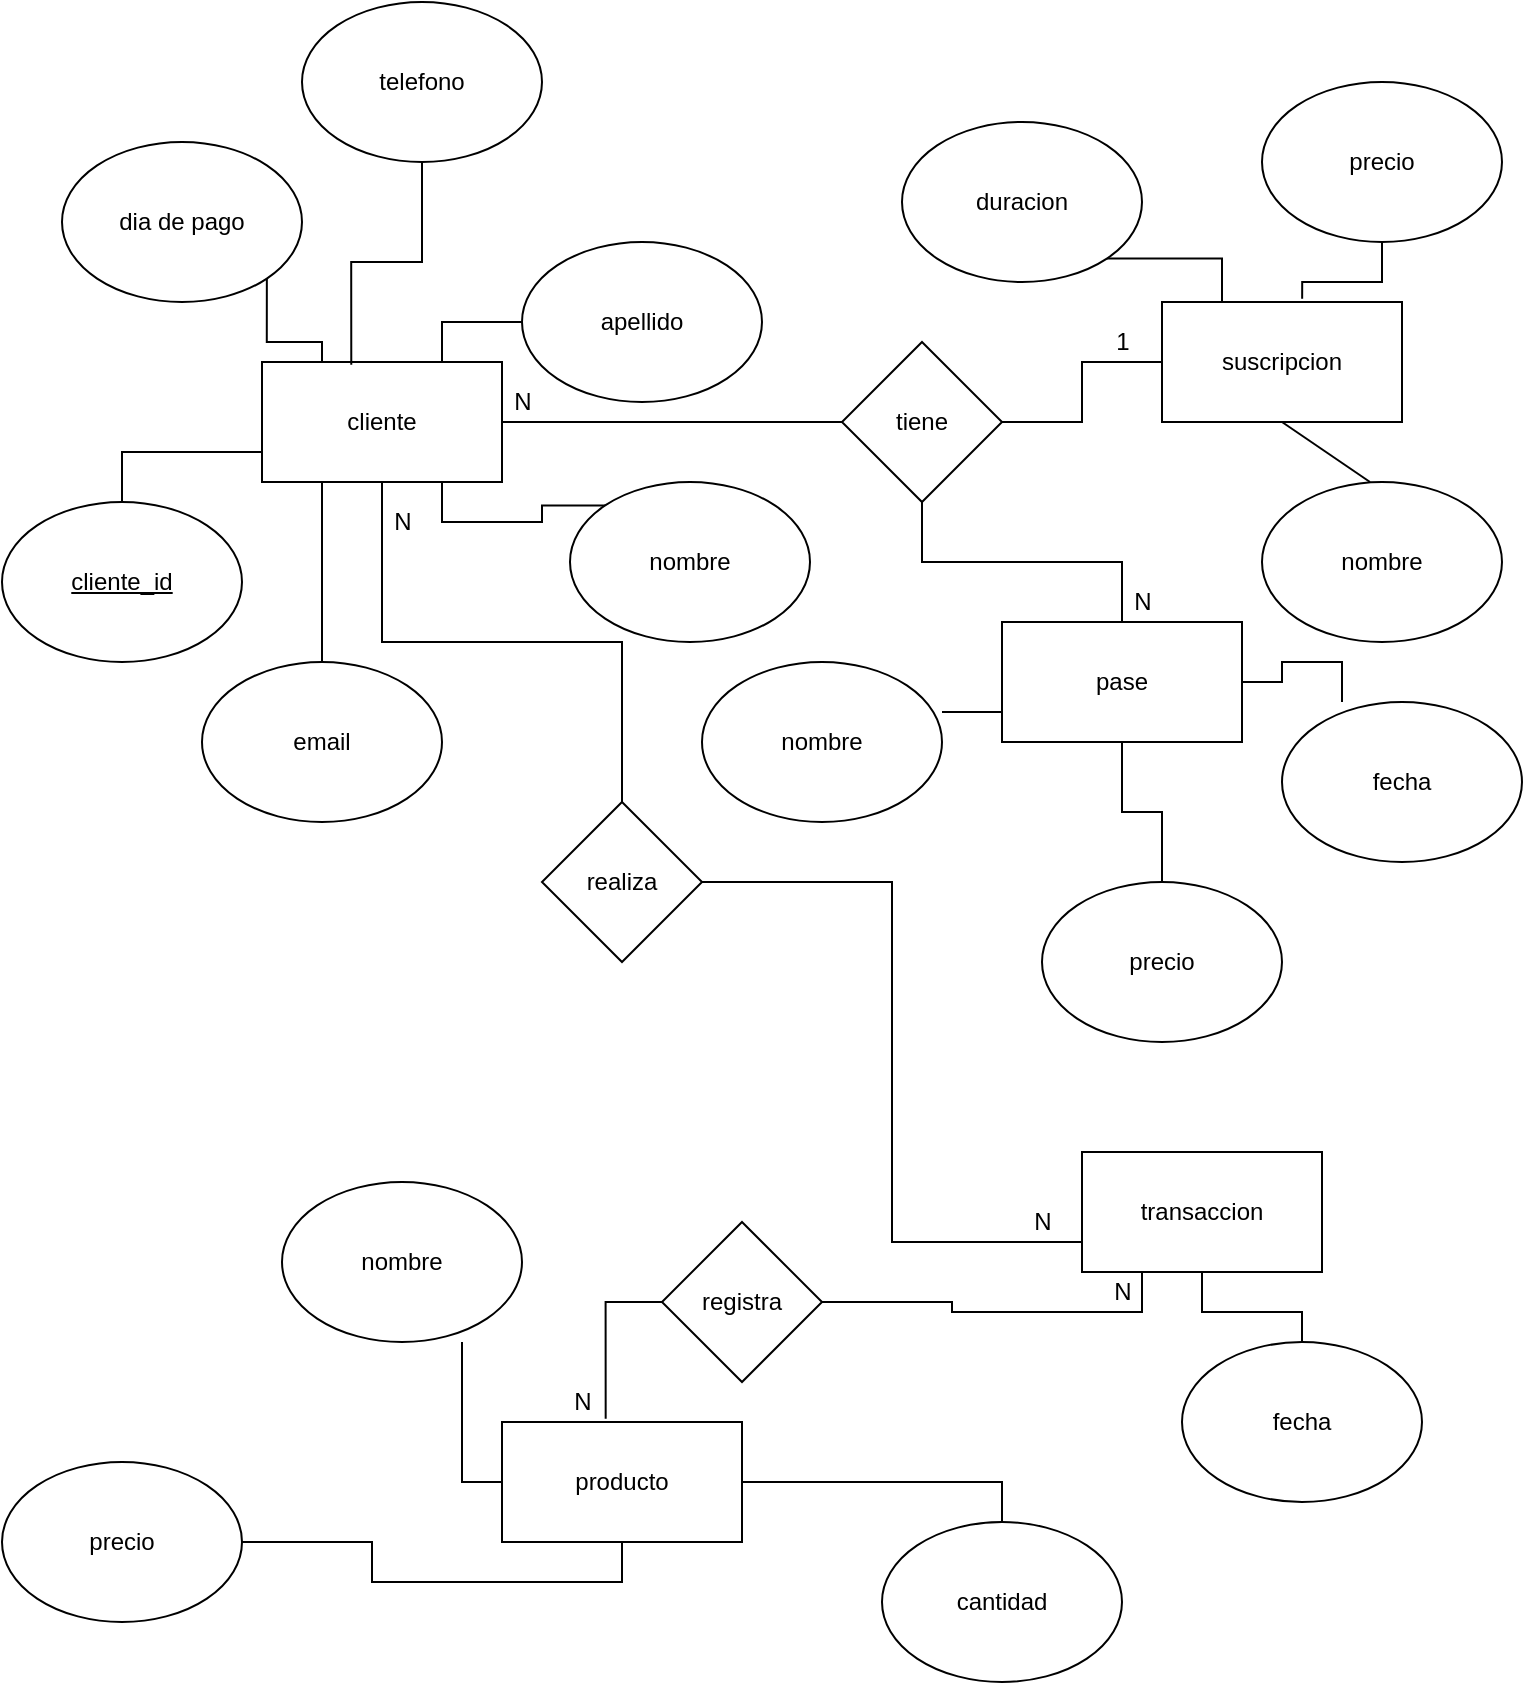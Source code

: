<mxfile version="14.0.1" type="device"><diagram id="fV9NSVtGkjWC3D4zq54I" name="Page-1"><mxGraphModel dx="1078" dy="568" grid="1" gridSize="10" guides="1" tooltips="1" connect="1" arrows="1" fold="1" page="1" pageScale="1" pageWidth="827" pageHeight="1169" math="0" shadow="0"><root><mxCell id="0"/><mxCell id="1" parent="0"/><mxCell id="5UttoOx1jb4BpZpx-oog-13" style="edgeStyle=orthogonalEdgeStyle;rounded=0;orthogonalLoop=1;jettySize=auto;html=1;exitX=1;exitY=0.5;exitDx=0;exitDy=0;endArrow=none;endFill=0;" edge="1" parent="1" source="5UttoOx1jb4BpZpx-oog-3" target="5UttoOx1jb4BpZpx-oog-12"><mxGeometry relative="1" as="geometry"/></mxCell><mxCell id="5UttoOx1jb4BpZpx-oog-16" style="edgeStyle=orthogonalEdgeStyle;rounded=0;orthogonalLoop=1;jettySize=auto;html=1;exitX=0.25;exitY=1;exitDx=0;exitDy=0;entryX=0.5;entryY=0;entryDx=0;entryDy=0;endArrow=none;endFill=0;" edge="1" parent="1" source="5UttoOx1jb4BpZpx-oog-3" target="5UttoOx1jb4BpZpx-oog-6"><mxGeometry relative="1" as="geometry"/></mxCell><mxCell id="5UttoOx1jb4BpZpx-oog-25" style="edgeStyle=orthogonalEdgeStyle;rounded=0;orthogonalLoop=1;jettySize=auto;html=1;exitX=0.75;exitY=0;exitDx=0;exitDy=0;entryX=0;entryY=0.5;entryDx=0;entryDy=0;endArrow=none;endFill=0;" edge="1" parent="1" source="5UttoOx1jb4BpZpx-oog-3" target="5UttoOx1jb4BpZpx-oog-5"><mxGeometry relative="1" as="geometry"/></mxCell><mxCell id="5UttoOx1jb4BpZpx-oog-50" style="edgeStyle=orthogonalEdgeStyle;rounded=0;orthogonalLoop=1;jettySize=auto;html=1;exitX=0.75;exitY=1;exitDx=0;exitDy=0;entryX=0;entryY=0;entryDx=0;entryDy=0;endArrow=none;endFill=0;" edge="1" parent="1" source="5UttoOx1jb4BpZpx-oog-3" target="5UttoOx1jb4BpZpx-oog-4"><mxGeometry relative="1" as="geometry"/></mxCell><mxCell id="5UttoOx1jb4BpZpx-oog-51" style="edgeStyle=orthogonalEdgeStyle;rounded=0;orthogonalLoop=1;jettySize=auto;html=1;exitX=0.5;exitY=1;exitDx=0;exitDy=0;endArrow=none;endFill=0;" edge="1" parent="1" source="5UttoOx1jb4BpZpx-oog-3" target="5UttoOx1jb4BpZpx-oog-49"><mxGeometry relative="1" as="geometry"/></mxCell><mxCell id="5UttoOx1jb4BpZpx-oog-3" value="cliente" style="rounded=0;whiteSpace=wrap;html=1;" vertex="1" parent="1"><mxGeometry x="140" y="240" width="120" height="60" as="geometry"/></mxCell><mxCell id="5UttoOx1jb4BpZpx-oog-4" value="nombre" style="ellipse;whiteSpace=wrap;html=1;" vertex="1" parent="1"><mxGeometry x="294" y="300" width="120" height="80" as="geometry"/></mxCell><mxCell id="5UttoOx1jb4BpZpx-oog-5" value="apellido" style="ellipse;whiteSpace=wrap;html=1;" vertex="1" parent="1"><mxGeometry x="270" y="180" width="120" height="80" as="geometry"/></mxCell><mxCell id="5UttoOx1jb4BpZpx-oog-6" value="email&lt;br&gt;" style="ellipse;whiteSpace=wrap;html=1;" vertex="1" parent="1"><mxGeometry x="110" y="390" width="120" height="80" as="geometry"/></mxCell><mxCell id="5UttoOx1jb4BpZpx-oog-7" value="suscripcion" style="rounded=0;whiteSpace=wrap;html=1;" vertex="1" parent="1"><mxGeometry x="590" y="210" width="120" height="60" as="geometry"/></mxCell><mxCell id="5UttoOx1jb4BpZpx-oog-8" value="nombre" style="ellipse;whiteSpace=wrap;html=1;" vertex="1" parent="1"><mxGeometry x="640" y="300" width="120" height="80" as="geometry"/></mxCell><mxCell id="5UttoOx1jb4BpZpx-oog-11" value="" style="endArrow=none;html=1;entryX=0.5;entryY=1;entryDx=0;entryDy=0;exitX=0.45;exitY=0;exitDx=0;exitDy=0;exitPerimeter=0;" edge="1" parent="1" source="5UttoOx1jb4BpZpx-oog-8" target="5UttoOx1jb4BpZpx-oog-7"><mxGeometry width="50" height="50" relative="1" as="geometry"><mxPoint x="390" y="420" as="sourcePoint"/><mxPoint x="440" y="370" as="targetPoint"/></mxGeometry></mxCell><mxCell id="5UttoOx1jb4BpZpx-oog-14" style="edgeStyle=orthogonalEdgeStyle;rounded=0;orthogonalLoop=1;jettySize=auto;html=1;exitX=1;exitY=0.5;exitDx=0;exitDy=0;entryX=0;entryY=0.5;entryDx=0;entryDy=0;endArrow=none;endFill=0;labelPosition=left;verticalLabelPosition=middle;align=right;verticalAlign=middle;" edge="1" parent="1" source="5UttoOx1jb4BpZpx-oog-12" target="5UttoOx1jb4BpZpx-oog-7"><mxGeometry relative="1" as="geometry"/></mxCell><mxCell id="5UttoOx1jb4BpZpx-oog-27" style="edgeStyle=orthogonalEdgeStyle;rounded=0;orthogonalLoop=1;jettySize=auto;html=1;exitX=0.5;exitY=1;exitDx=0;exitDy=0;entryX=0.5;entryY=0;entryDx=0;entryDy=0;endArrow=none;endFill=0;" edge="1" parent="1" source="5UttoOx1jb4BpZpx-oog-12" target="5UttoOx1jb4BpZpx-oog-26"><mxGeometry relative="1" as="geometry"/></mxCell><mxCell id="5UttoOx1jb4BpZpx-oog-12" value="tiene" style="rhombus;whiteSpace=wrap;html=1;" vertex="1" parent="1"><mxGeometry x="430" y="230" width="80" height="80" as="geometry"/></mxCell><mxCell id="5UttoOx1jb4BpZpx-oog-24" style="edgeStyle=orthogonalEdgeStyle;rounded=0;orthogonalLoop=1;jettySize=auto;html=1;exitX=0.5;exitY=1;exitDx=0;exitDy=0;entryX=0.372;entryY=0.022;entryDx=0;entryDy=0;entryPerimeter=0;endArrow=none;endFill=0;" edge="1" parent="1" source="5UttoOx1jb4BpZpx-oog-18" target="5UttoOx1jb4BpZpx-oog-3"><mxGeometry relative="1" as="geometry"/></mxCell><mxCell id="5UttoOx1jb4BpZpx-oog-18" value="telefono" style="ellipse;whiteSpace=wrap;html=1;" vertex="1" parent="1"><mxGeometry x="160" y="60" width="120" height="80" as="geometry"/></mxCell><mxCell id="5UttoOx1jb4BpZpx-oog-23" style="edgeStyle=orthogonalEdgeStyle;rounded=0;orthogonalLoop=1;jettySize=auto;html=1;exitX=1;exitY=1;exitDx=0;exitDy=0;entryX=0.25;entryY=0;entryDx=0;entryDy=0;endArrow=none;endFill=0;" edge="1" parent="1" source="5UttoOx1jb4BpZpx-oog-19" target="5UttoOx1jb4BpZpx-oog-3"><mxGeometry relative="1" as="geometry"/></mxCell><mxCell id="5UttoOx1jb4BpZpx-oog-19" value="dia de pago" style="ellipse;whiteSpace=wrap;html=1;" vertex="1" parent="1"><mxGeometry x="40" y="130" width="120" height="80" as="geometry"/></mxCell><mxCell id="5UttoOx1jb4BpZpx-oog-22" style="edgeStyle=orthogonalEdgeStyle;rounded=0;orthogonalLoop=1;jettySize=auto;html=1;exitX=0.5;exitY=0;exitDx=0;exitDy=0;entryX=0;entryY=0.75;entryDx=0;entryDy=0;endArrow=none;endFill=0;" edge="1" parent="1" source="5UttoOx1jb4BpZpx-oog-20" target="5UttoOx1jb4BpZpx-oog-3"><mxGeometry relative="1" as="geometry"/></mxCell><mxCell id="5UttoOx1jb4BpZpx-oog-20" value="&lt;u&gt;cliente_id&lt;/u&gt;" style="ellipse;whiteSpace=wrap;html=1;" vertex="1" parent="1"><mxGeometry x="10" y="310" width="120" height="80" as="geometry"/></mxCell><mxCell id="5UttoOx1jb4BpZpx-oog-36" style="edgeStyle=orthogonalEdgeStyle;rounded=0;orthogonalLoop=1;jettySize=auto;html=1;exitX=1;exitY=0.5;exitDx=0;exitDy=0;entryX=0.25;entryY=0;entryDx=0;entryDy=0;entryPerimeter=0;endArrow=none;endFill=0;" edge="1" parent="1" source="5UttoOx1jb4BpZpx-oog-26" target="5UttoOx1jb4BpZpx-oog-32"><mxGeometry relative="1" as="geometry"/></mxCell><mxCell id="5UttoOx1jb4BpZpx-oog-37" style="edgeStyle=orthogonalEdgeStyle;rounded=0;orthogonalLoop=1;jettySize=auto;html=1;exitX=0.5;exitY=1;exitDx=0;exitDy=0;endArrow=none;endFill=0;" edge="1" parent="1" source="5UttoOx1jb4BpZpx-oog-26" target="5UttoOx1jb4BpZpx-oog-33"><mxGeometry relative="1" as="geometry"/></mxCell><mxCell id="5UttoOx1jb4BpZpx-oog-55" style="edgeStyle=orthogonalEdgeStyle;rounded=0;orthogonalLoop=1;jettySize=auto;html=1;exitX=0;exitY=0.75;exitDx=0;exitDy=0;entryX=1;entryY=0.318;entryDx=0;entryDy=0;entryPerimeter=0;endArrow=none;endFill=0;" edge="1" parent="1" source="5UttoOx1jb4BpZpx-oog-26" target="5UttoOx1jb4BpZpx-oog-34"><mxGeometry relative="1" as="geometry"/></mxCell><mxCell id="5UttoOx1jb4BpZpx-oog-26" value="pase" style="rounded=0;whiteSpace=wrap;html=1;" vertex="1" parent="1"><mxGeometry x="510" y="370" width="120" height="60" as="geometry"/></mxCell><mxCell id="5UttoOx1jb4BpZpx-oog-30" style="edgeStyle=orthogonalEdgeStyle;rounded=0;orthogonalLoop=1;jettySize=auto;html=1;exitX=1;exitY=1;exitDx=0;exitDy=0;entryX=0.25;entryY=0;entryDx=0;entryDy=0;endArrow=none;endFill=0;" edge="1" parent="1" source="5UttoOx1jb4BpZpx-oog-28" target="5UttoOx1jb4BpZpx-oog-7"><mxGeometry relative="1" as="geometry"/></mxCell><mxCell id="5UttoOx1jb4BpZpx-oog-28" value="duracion" style="ellipse;whiteSpace=wrap;html=1;" vertex="1" parent="1"><mxGeometry x="460" y="120" width="120" height="80" as="geometry"/></mxCell><mxCell id="5UttoOx1jb4BpZpx-oog-31" style="edgeStyle=orthogonalEdgeStyle;rounded=0;orthogonalLoop=1;jettySize=auto;html=1;exitX=0.5;exitY=1;exitDx=0;exitDy=0;entryX=0.584;entryY=-0.027;entryDx=0;entryDy=0;entryPerimeter=0;endArrow=none;endFill=0;" edge="1" parent="1" source="5UttoOx1jb4BpZpx-oog-29" target="5UttoOx1jb4BpZpx-oog-7"><mxGeometry relative="1" as="geometry"/></mxCell><mxCell id="5UttoOx1jb4BpZpx-oog-29" value="precio" style="ellipse;whiteSpace=wrap;html=1;" vertex="1" parent="1"><mxGeometry x="640" y="100" width="120" height="80" as="geometry"/></mxCell><mxCell id="5UttoOx1jb4BpZpx-oog-32" value="fecha" style="ellipse;whiteSpace=wrap;html=1;" vertex="1" parent="1"><mxGeometry x="650" y="410" width="120" height="80" as="geometry"/></mxCell><mxCell id="5UttoOx1jb4BpZpx-oog-33" value="precio" style="ellipse;whiteSpace=wrap;html=1;" vertex="1" parent="1"><mxGeometry x="530" y="500" width="120" height="80" as="geometry"/></mxCell><mxCell id="5UttoOx1jb4BpZpx-oog-34" value="nombre" style="ellipse;whiteSpace=wrap;html=1;" vertex="1" parent="1"><mxGeometry x="360" y="390" width="120" height="80" as="geometry"/></mxCell><mxCell id="5UttoOx1jb4BpZpx-oog-43" style="edgeStyle=orthogonalEdgeStyle;rounded=0;orthogonalLoop=1;jettySize=auto;html=1;exitX=0;exitY=0.5;exitDx=0;exitDy=0;entryX=0.75;entryY=1;entryDx=0;entryDy=0;entryPerimeter=0;endArrow=none;endFill=0;" edge="1" parent="1" source="5UttoOx1jb4BpZpx-oog-39" target="5UttoOx1jb4BpZpx-oog-40"><mxGeometry relative="1" as="geometry"/></mxCell><mxCell id="5UttoOx1jb4BpZpx-oog-44" style="edgeStyle=orthogonalEdgeStyle;rounded=0;orthogonalLoop=1;jettySize=auto;html=1;exitX=0.5;exitY=1;exitDx=0;exitDy=0;entryX=1;entryY=0.5;entryDx=0;entryDy=0;endArrow=none;endFill=0;" edge="1" parent="1" source="5UttoOx1jb4BpZpx-oog-39" target="5UttoOx1jb4BpZpx-oog-41"><mxGeometry relative="1" as="geometry"/></mxCell><mxCell id="5UttoOx1jb4BpZpx-oog-45" style="edgeStyle=orthogonalEdgeStyle;rounded=0;orthogonalLoop=1;jettySize=auto;html=1;exitX=1;exitY=0.5;exitDx=0;exitDy=0;entryX=0.5;entryY=0;entryDx=0;entryDy=0;endArrow=none;endFill=0;" edge="1" parent="1" source="5UttoOx1jb4BpZpx-oog-39" target="5UttoOx1jb4BpZpx-oog-42"><mxGeometry relative="1" as="geometry"/></mxCell><mxCell id="5UttoOx1jb4BpZpx-oog-39" value="producto" style="rounded=0;whiteSpace=wrap;html=1;" vertex="1" parent="1"><mxGeometry x="260" y="770" width="120" height="60" as="geometry"/></mxCell><mxCell id="5UttoOx1jb4BpZpx-oog-40" value="nombre" style="ellipse;whiteSpace=wrap;html=1;" vertex="1" parent="1"><mxGeometry x="150" y="650" width="120" height="80" as="geometry"/></mxCell><mxCell id="5UttoOx1jb4BpZpx-oog-41" value="precio" style="ellipse;whiteSpace=wrap;html=1;" vertex="1" parent="1"><mxGeometry x="10" y="790" width="120" height="80" as="geometry"/></mxCell><mxCell id="5UttoOx1jb4BpZpx-oog-42" value="cantidad" style="ellipse;whiteSpace=wrap;html=1;" vertex="1" parent="1"><mxGeometry x="450" y="820" width="120" height="80" as="geometry"/></mxCell><mxCell id="5UttoOx1jb4BpZpx-oog-48" style="edgeStyle=orthogonalEdgeStyle;rounded=0;orthogonalLoop=1;jettySize=auto;html=1;exitX=0.5;exitY=1;exitDx=0;exitDy=0;entryX=0.5;entryY=0;entryDx=0;entryDy=0;endArrow=none;endFill=0;" edge="1" parent="1" source="5UttoOx1jb4BpZpx-oog-46" target="5UttoOx1jb4BpZpx-oog-47"><mxGeometry relative="1" as="geometry"/></mxCell><mxCell id="5UttoOx1jb4BpZpx-oog-46" value="transaccion" style="rounded=0;whiteSpace=wrap;html=1;" vertex="1" parent="1"><mxGeometry x="550" y="635" width="120" height="60" as="geometry"/></mxCell><mxCell id="5UttoOx1jb4BpZpx-oog-47" value="fecha" style="ellipse;whiteSpace=wrap;html=1;" vertex="1" parent="1"><mxGeometry x="600" y="730" width="120" height="80" as="geometry"/></mxCell><mxCell id="5UttoOx1jb4BpZpx-oog-56" style="edgeStyle=orthogonalEdgeStyle;rounded=0;orthogonalLoop=1;jettySize=auto;html=1;exitX=1;exitY=0.5;exitDx=0;exitDy=0;entryX=0;entryY=0.75;entryDx=0;entryDy=0;endArrow=none;endFill=0;" edge="1" parent="1" source="5UttoOx1jb4BpZpx-oog-49" target="5UttoOx1jb4BpZpx-oog-46"><mxGeometry relative="1" as="geometry"/></mxCell><mxCell id="5UttoOx1jb4BpZpx-oog-49" value="realiza" style="rhombus;whiteSpace=wrap;html=1;" vertex="1" parent="1"><mxGeometry x="280" y="460" width="80" height="80" as="geometry"/></mxCell><mxCell id="5UttoOx1jb4BpZpx-oog-58" style="edgeStyle=orthogonalEdgeStyle;rounded=0;orthogonalLoop=1;jettySize=auto;html=1;exitX=1;exitY=0.5;exitDx=0;exitDy=0;entryX=0.25;entryY=1;entryDx=0;entryDy=0;endArrow=none;endFill=0;" edge="1" parent="1" source="5UttoOx1jb4BpZpx-oog-57" target="5UttoOx1jb4BpZpx-oog-46"><mxGeometry relative="1" as="geometry"/></mxCell><mxCell id="5UttoOx1jb4BpZpx-oog-60" style="edgeStyle=orthogonalEdgeStyle;rounded=0;orthogonalLoop=1;jettySize=auto;html=1;exitX=0;exitY=0.5;exitDx=0;exitDy=0;entryX=0.432;entryY=-0.027;entryDx=0;entryDy=0;entryPerimeter=0;endArrow=none;endFill=0;" edge="1" parent="1" source="5UttoOx1jb4BpZpx-oog-57" target="5UttoOx1jb4BpZpx-oog-39"><mxGeometry relative="1" as="geometry"/></mxCell><mxCell id="5UttoOx1jb4BpZpx-oog-57" value="registra" style="rhombus;whiteSpace=wrap;html=1;" vertex="1" parent="1"><mxGeometry x="340" y="670" width="80" height="80" as="geometry"/></mxCell><mxCell id="5UttoOx1jb4BpZpx-oog-61" value="1" style="text;html=1;align=center;verticalAlign=middle;resizable=0;points=[];autosize=1;" vertex="1" parent="1"><mxGeometry x="560" y="220" width="20" height="20" as="geometry"/></mxCell><mxCell id="5UttoOx1jb4BpZpx-oog-62" value="N" style="text;html=1;align=center;verticalAlign=middle;resizable=0;points=[];autosize=1;" vertex="1" parent="1"><mxGeometry x="260" y="250" width="20" height="20" as="geometry"/></mxCell><mxCell id="5UttoOx1jb4BpZpx-oog-63" value="N" style="text;html=1;align=center;verticalAlign=middle;resizable=0;points=[];autosize=1;" vertex="1" parent="1"><mxGeometry x="570" y="350" width="20" height="20" as="geometry"/></mxCell><mxCell id="5UttoOx1jb4BpZpx-oog-64" value="N" style="text;html=1;align=center;verticalAlign=middle;resizable=0;points=[];autosize=1;" vertex="1" parent="1"><mxGeometry x="200" y="310" width="20" height="20" as="geometry"/></mxCell><mxCell id="5UttoOx1jb4BpZpx-oog-65" value="N" style="text;html=1;align=center;verticalAlign=middle;resizable=0;points=[];autosize=1;" vertex="1" parent="1"><mxGeometry x="520" y="660" width="20" height="20" as="geometry"/></mxCell><mxCell id="5UttoOx1jb4BpZpx-oog-66" value="N" style="text;html=1;align=center;verticalAlign=middle;resizable=0;points=[];autosize=1;" vertex="1" parent="1"><mxGeometry x="290" y="750" width="20" height="20" as="geometry"/></mxCell><mxCell id="5UttoOx1jb4BpZpx-oog-67" value="N" style="text;html=1;align=center;verticalAlign=middle;resizable=0;points=[];autosize=1;" vertex="1" parent="1"><mxGeometry x="560" y="695" width="20" height="20" as="geometry"/></mxCell></root></mxGraphModel></diagram></mxfile>